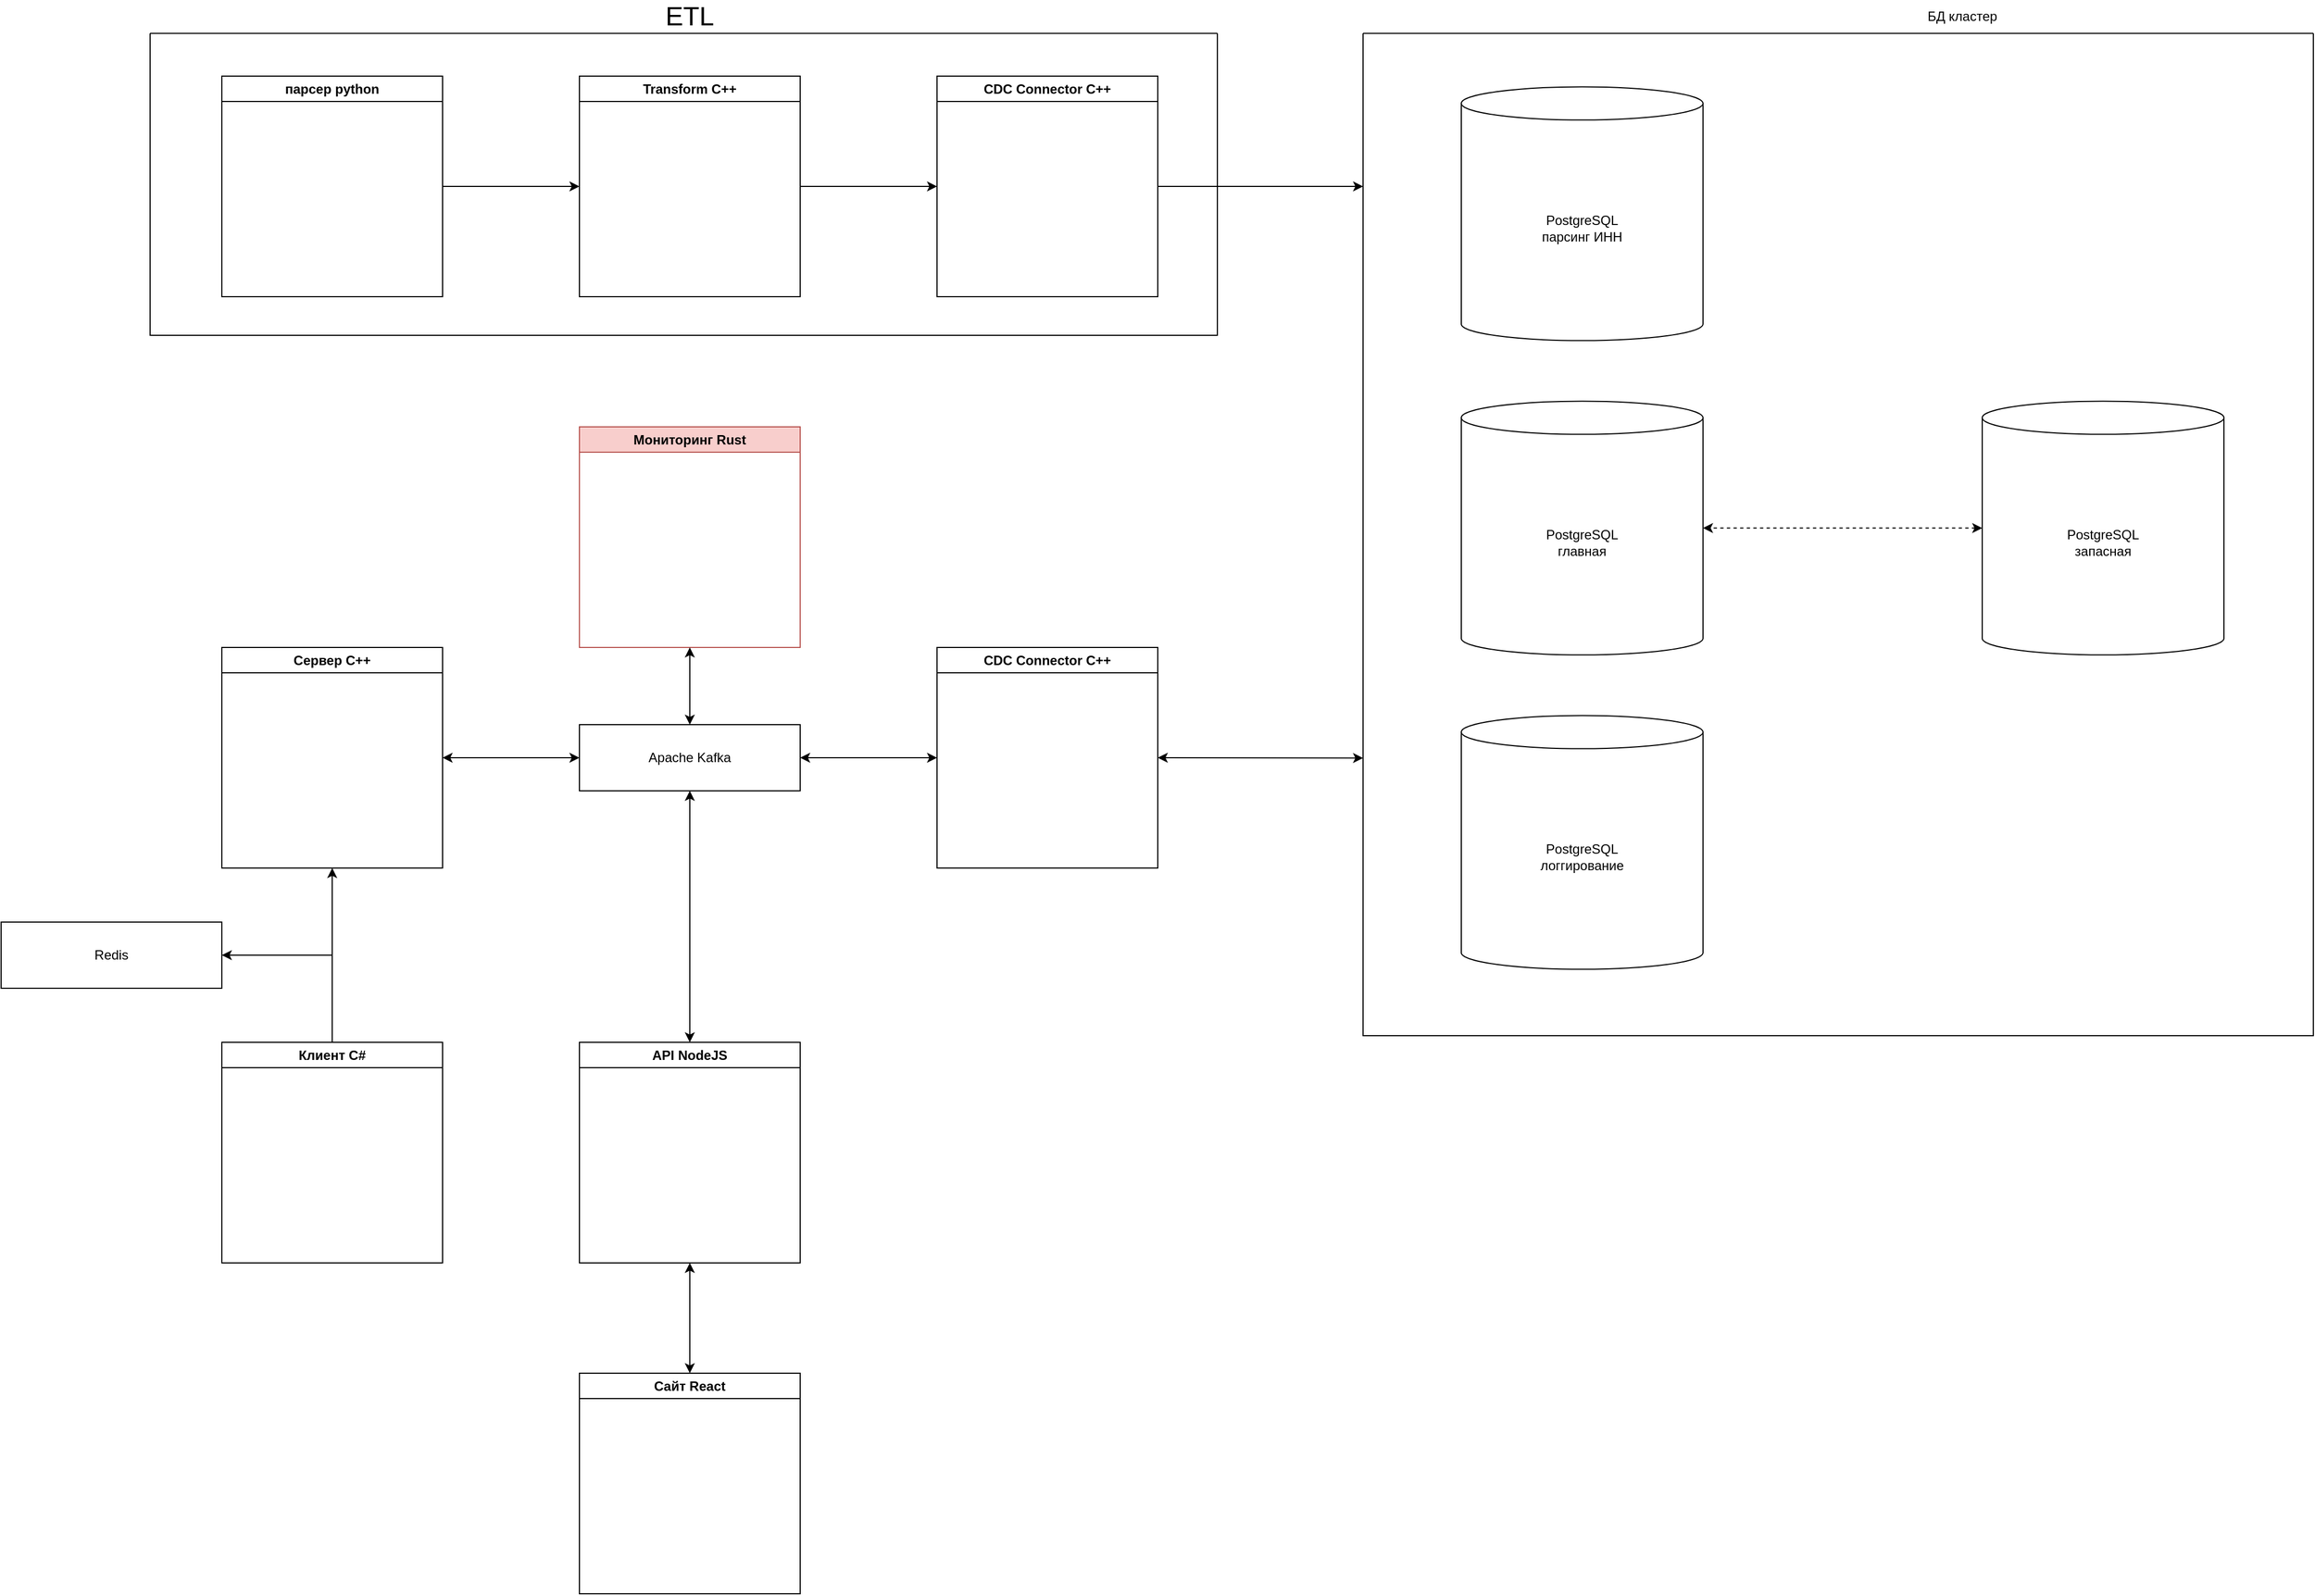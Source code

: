 <mxfile version="23.0.2" type="device">
  <diagram name="Страница — 1" id="0QtbUx7CQYb-3_14Yij-">
    <mxGraphModel dx="3908" dy="3676" grid="0" gridSize="10" guides="1" tooltips="1" connect="1" arrows="1" fold="1" page="0" pageScale="1" pageWidth="827" pageHeight="1169" math="0" shadow="0">
      <root>
        <mxCell id="0" />
        <mxCell id="1" parent="0" />
        <mxCell id="VWwHg93irCtANxQov8Of-36" style="edgeStyle=orthogonalEdgeStyle;rounded=0;orthogonalLoop=1;jettySize=auto;html=1;exitX=0.5;exitY=0;exitDx=0;exitDy=0;entryX=0.5;entryY=1;entryDx=0;entryDy=0;" parent="1" source="VWwHg93irCtANxQov8Of-8" target="VWwHg93irCtANxQov8Of-10" edge="1">
          <mxGeometry relative="1" as="geometry" />
        </mxCell>
        <mxCell id="VWwHg93irCtANxQov8Of-8" value="Клиент C#" style="swimlane;whiteSpace=wrap;html=1;" parent="1" vertex="1">
          <mxGeometry x="211" y="517" width="200" height="200" as="geometry" />
        </mxCell>
        <mxCell id="VWwHg93irCtANxQov8Of-10" value="Сервер C++" style="swimlane;whiteSpace=wrap;html=1;" parent="1" vertex="1">
          <mxGeometry x="211" y="159" width="200" height="200" as="geometry" />
        </mxCell>
        <mxCell id="VWwHg93irCtANxQov8Of-11" value="Apache Kafka" style="rounded=0;whiteSpace=wrap;html=1;" parent="1" vertex="1">
          <mxGeometry x="535" y="229" width="200" height="60" as="geometry" />
        </mxCell>
        <mxCell id="VWwHg93irCtANxQov8Of-12" value="" style="endArrow=classic;startArrow=classic;html=1;rounded=0;exitX=1;exitY=0.5;exitDx=0;exitDy=0;entryX=0;entryY=0.5;entryDx=0;entryDy=0;" parent="1" source="VWwHg93irCtANxQov8Of-10" target="VWwHg93irCtANxQov8Of-11" edge="1">
          <mxGeometry width="50" height="50" relative="1" as="geometry">
            <mxPoint x="554" y="338" as="sourcePoint" />
            <mxPoint x="604" y="288" as="targetPoint" />
          </mxGeometry>
        </mxCell>
        <mxCell id="VWwHg93irCtANxQov8Of-14" value="CDC Connector C++" style="swimlane;whiteSpace=wrap;html=1;startSize=23;" parent="1" vertex="1">
          <mxGeometry x="859" y="159" width="200" height="200" as="geometry" />
        </mxCell>
        <mxCell id="VWwHg93irCtANxQov8Of-15" value="" style="endArrow=classic;startArrow=classic;html=1;rounded=0;entryX=0;entryY=0.5;entryDx=0;entryDy=0;exitX=1;exitY=0.5;exitDx=0;exitDy=0;" parent="1" source="VWwHg93irCtANxQov8Of-11" target="VWwHg93irCtANxQov8Of-14" edge="1">
          <mxGeometry width="50" height="50" relative="1" as="geometry">
            <mxPoint x="646" y="338" as="sourcePoint" />
            <mxPoint x="696" y="288" as="targetPoint" />
          </mxGeometry>
        </mxCell>
        <mxCell id="VWwHg93irCtANxQov8Of-23" value="Мониторинг Rust" style="swimlane;whiteSpace=wrap;html=1;fillColor=#f8cecc;strokeColor=#b85450;" parent="1" vertex="1">
          <mxGeometry x="535" y="-41" width="200" height="200" as="geometry" />
        </mxCell>
        <mxCell id="VWwHg93irCtANxQov8Of-25" value="" style="endArrow=classic;startArrow=classic;html=1;rounded=0;exitX=0.5;exitY=0;exitDx=0;exitDy=0;entryX=0.5;entryY=1;entryDx=0;entryDy=0;" parent="1" source="VWwHg93irCtANxQov8Of-11" target="VWwHg93irCtANxQov8Of-23" edge="1">
          <mxGeometry width="50" height="50" relative="1" as="geometry">
            <mxPoint x="676" y="99" as="sourcePoint" />
            <mxPoint x="726" y="49" as="targetPoint" />
          </mxGeometry>
        </mxCell>
        <mxCell id="VWwHg93irCtANxQov8Of-26" value="Сайт React" style="swimlane;whiteSpace=wrap;html=1;" parent="1" vertex="1">
          <mxGeometry x="535" y="817" width="200" height="200" as="geometry" />
        </mxCell>
        <mxCell id="VWwHg93irCtANxQov8Of-27" value="API NodeJS" style="swimlane;whiteSpace=wrap;html=1;" parent="1" vertex="1">
          <mxGeometry x="535" y="517" width="200" height="200" as="geometry" />
        </mxCell>
        <mxCell id="VWwHg93irCtANxQov8Of-30" value="Redis" style="rounded=0;whiteSpace=wrap;html=1;" parent="1" vertex="1">
          <mxGeometry x="11" y="408" width="200" height="60" as="geometry" />
        </mxCell>
        <mxCell id="VWwHg93irCtANxQov8Of-33" value="" style="endArrow=classic;startArrow=classic;html=1;rounded=0;exitX=0.5;exitY=0;exitDx=0;exitDy=0;entryX=0.5;entryY=1;entryDx=0;entryDy=0;" parent="1" source="VWwHg93irCtANxQov8Of-26" target="VWwHg93irCtANxQov8Of-27" edge="1">
          <mxGeometry width="50" height="50" relative="1" as="geometry">
            <mxPoint x="409" y="340" as="sourcePoint" />
            <mxPoint x="459" y="290" as="targetPoint" />
          </mxGeometry>
        </mxCell>
        <mxCell id="VWwHg93irCtANxQov8Of-34" value="" style="endArrow=classic;startArrow=classic;html=1;rounded=0;entryX=0.5;entryY=1;entryDx=0;entryDy=0;exitX=0.5;exitY=0;exitDx=0;exitDy=0;" parent="1" source="VWwHg93irCtANxQov8Of-27" target="VWwHg93irCtANxQov8Of-11" edge="1">
          <mxGeometry width="50" height="50" relative="1" as="geometry">
            <mxPoint x="409" y="430" as="sourcePoint" />
            <mxPoint x="459" y="380" as="targetPoint" />
          </mxGeometry>
        </mxCell>
        <mxCell id="VWwHg93irCtANxQov8Of-37" value="" style="endArrow=classic;html=1;rounded=0;exitX=0.5;exitY=0;exitDx=0;exitDy=0;entryX=1;entryY=0.5;entryDx=0;entryDy=0;edgeStyle=orthogonalEdgeStyle;" parent="1" source="VWwHg93irCtANxQov8Of-8" target="VWwHg93irCtANxQov8Of-30" edge="1">
          <mxGeometry width="50" height="50" relative="1" as="geometry">
            <mxPoint x="197" y="496" as="sourcePoint" />
            <mxPoint x="247" y="446" as="targetPoint" />
          </mxGeometry>
        </mxCell>
        <mxCell id="VWwHg93irCtANxQov8Of-42" value="" style="swimlane;startSize=0;" parent="1" vertex="1">
          <mxGeometry x="1245" y="-397.75" width="861" height="908.75" as="geometry" />
        </mxCell>
        <mxCell id="VWwHg93irCtANxQov8Of-16" value="PostgreSQL&lt;br&gt;главная" style="shape=cylinder3;whiteSpace=wrap;html=1;boundedLbl=1;backgroundOutline=1;size=15;" parent="VWwHg93irCtANxQov8Of-42" vertex="1">
          <mxGeometry x="89" y="333.5" width="219" height="230" as="geometry" />
        </mxCell>
        <mxCell id="VWwHg93irCtANxQov8Of-18" value="PostgreSQL&lt;br&gt;логгирование" style="shape=cylinder3;whiteSpace=wrap;html=1;boundedLbl=1;backgroundOutline=1;size=15;" parent="VWwHg93irCtANxQov8Of-42" vertex="1">
          <mxGeometry x="89" y="618.5" width="219" height="230" as="geometry" />
        </mxCell>
        <mxCell id="VWwHg93irCtANxQov8Of-47" value="PostgreSQL&lt;br&gt;парсинг ИНН" style="shape=cylinder3;whiteSpace=wrap;html=1;boundedLbl=1;backgroundOutline=1;size=15;" parent="VWwHg93irCtANxQov8Of-42" vertex="1">
          <mxGeometry x="89" y="48.5" width="219" height="230" as="geometry" />
        </mxCell>
        <mxCell id="VWwHg93irCtANxQov8Of-39" value="PostgreSQL&lt;br&gt;запасная" style="shape=cylinder3;whiteSpace=wrap;html=1;boundedLbl=1;backgroundOutline=1;size=15;" parent="VWwHg93irCtANxQov8Of-42" vertex="1">
          <mxGeometry x="561" y="333.5" width="219" height="230" as="geometry" />
        </mxCell>
        <mxCell id="VWwHg93irCtANxQov8Of-40" style="edgeStyle=orthogonalEdgeStyle;rounded=0;orthogonalLoop=1;jettySize=auto;html=1;exitX=0;exitY=0.5;exitDx=0;exitDy=0;exitPerimeter=0;entryX=1;entryY=0.5;entryDx=0;entryDy=0;entryPerimeter=0;startArrow=classic;startFill=1;dashed=1;" parent="VWwHg93irCtANxQov8Of-42" source="VWwHg93irCtANxQov8Of-39" target="VWwHg93irCtANxQov8Of-16" edge="1">
          <mxGeometry relative="1" as="geometry" />
        </mxCell>
        <mxCell id="VWwHg93irCtANxQov8Of-43" value="" style="endArrow=classic;startArrow=classic;html=1;rounded=0;exitX=1;exitY=0.5;exitDx=0;exitDy=0;entryX=0;entryY=0.723;entryDx=0;entryDy=0;entryPerimeter=0;" parent="1" source="VWwHg93irCtANxQov8Of-14" target="VWwHg93irCtANxQov8Of-42" edge="1">
          <mxGeometry width="50" height="50" relative="1" as="geometry">
            <mxPoint x="1436" y="281" as="sourcePoint" />
            <mxPoint x="1486" y="231" as="targetPoint" />
          </mxGeometry>
        </mxCell>
        <mxCell id="VWwHg93irCtANxQov8Of-45" value="БД кластер" style="text;html=1;align=center;verticalAlign=middle;whiteSpace=wrap;rounded=0;" parent="1" vertex="1">
          <mxGeometry x="1698.5" y="-427.75" width="178" height="30" as="geometry" />
        </mxCell>
        <mxCell id="VWwHg93irCtANxQov8Of-48" value="парсер python" style="swimlane;whiteSpace=wrap;html=1;startSize=23;" parent="1" vertex="1">
          <mxGeometry x="211" y="-359" width="200" height="200" as="geometry" />
        </mxCell>
        <mxCell id="VWwHg93irCtANxQov8Of-50" value="CDC Connector C++" style="swimlane;whiteSpace=wrap;html=1;startSize=23;" parent="1" vertex="1">
          <mxGeometry x="859" y="-359" width="200" height="200" as="geometry" />
        </mxCell>
        <mxCell id="VWwHg93irCtANxQov8Of-51" value="" style="endArrow=classic;startArrow=none;html=1;rounded=0;exitX=1;exitY=0.5;exitDx=0;exitDy=0;startFill=0;" parent="1" source="VWwHg93irCtANxQov8Of-50" edge="1">
          <mxGeometry width="50" height="50" relative="1" as="geometry">
            <mxPoint x="1059" y="-215" as="sourcePoint" />
            <mxPoint x="1245" y="-259" as="targetPoint" />
          </mxGeometry>
        </mxCell>
        <mxCell id="VWwHg93irCtANxQov8Of-54" value="Transform C++" style="swimlane;whiteSpace=wrap;html=1;startSize=23;" parent="1" vertex="1">
          <mxGeometry x="535" y="-359" width="200" height="200" as="geometry" />
        </mxCell>
        <mxCell id="VWwHg93irCtANxQov8Of-56" value="" style="endArrow=classic;html=1;rounded=0;entryX=0;entryY=0.5;entryDx=0;entryDy=0;exitX=1;exitY=0.5;exitDx=0;exitDy=0;" parent="1" source="VWwHg93irCtANxQov8Of-54" target="VWwHg93irCtANxQov8Of-50" edge="1">
          <mxGeometry width="50" height="50" relative="1" as="geometry">
            <mxPoint x="682" y="-186" as="sourcePoint" />
            <mxPoint x="732" y="-236" as="targetPoint" />
          </mxGeometry>
        </mxCell>
        <mxCell id="VWwHg93irCtANxQov8Of-57" value="" style="endArrow=classic;html=1;rounded=0;exitX=1;exitY=0.5;exitDx=0;exitDy=0;entryX=0;entryY=0.5;entryDx=0;entryDy=0;" parent="1" source="VWwHg93irCtANxQov8Of-48" target="VWwHg93irCtANxQov8Of-54" edge="1">
          <mxGeometry width="50" height="50" relative="1" as="geometry">
            <mxPoint x="512" y="-186" as="sourcePoint" />
            <mxPoint x="562" y="-236" as="targetPoint" />
          </mxGeometry>
        </mxCell>
        <mxCell id="VWwHg93irCtANxQov8Of-59" value="" style="swimlane;startSize=0;" parent="1" vertex="1">
          <mxGeometry x="146" y="-397.75" width="967" height="273.75" as="geometry" />
        </mxCell>
        <mxCell id="VWwHg93irCtANxQov8Of-60" value="&lt;font style=&quot;font-size: 24px;&quot;&gt;ETL&lt;/font&gt;" style="text;html=1;align=center;verticalAlign=middle;whiteSpace=wrap;rounded=0;" parent="1" vertex="1">
          <mxGeometry x="513" y="-427.75" width="244" height="30" as="geometry" />
        </mxCell>
      </root>
    </mxGraphModel>
  </diagram>
</mxfile>
